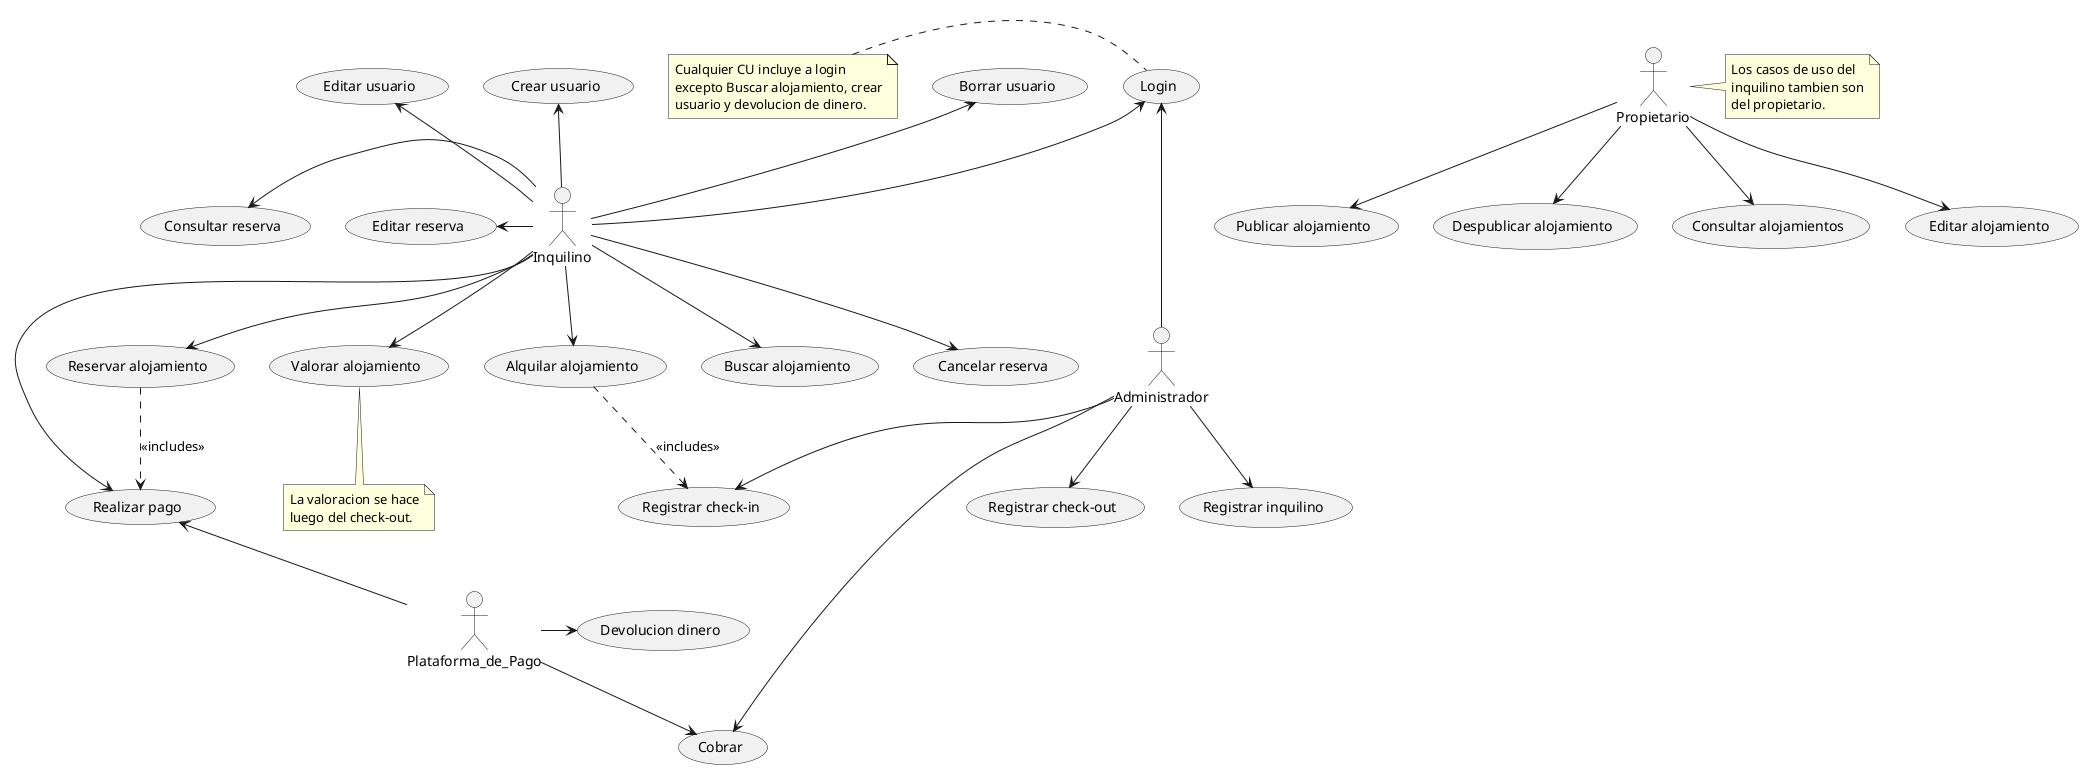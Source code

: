 @startuml Diagrama_CU
actor Inquilino
Inquilino -up-> (Crear usuario)
Inquilino -up-> (Editar usuario)
Inquilino -up-> (Borrar usuario)
Inquilino -up-> (Login)
Inquilino -left-> (Consultar reserva)
Inquilino -left-> (Editar reserva)
Inquilino -down-> (Valorar alojamiento)
Inquilino -down-> (Buscar alojamiento)
Inquilino -down-> (Alquilar alojamiento)
Inquilino -down-> (Reservar alojamiento)
Inquilino -right-> (Realizar pago)
Inquilino --> (Cancelar reserva)

(Alquilar alojamiento) ..> (Registrar check-in) : <<includes>>
(Reservar alojamiento) ..> (Realizar pago): <<includes>>

actor Propietario
Propietario --> (Publicar alojamiento)
Propietario --> (Despublicar alojamiento)
Propietario --> (Consultar alojamientos)
Propietario --> (Editar alojamiento)

actor Administrador
Administrador --> (Registrar check-in)
Administrador --> (Registrar check-out)
Administrador --> (Registrar inquilino)
Administrador --> (Cobrar)
Administrador -up-> (Login)

actor Plataforma_de_Pago
Plataforma_de_Pago -up-> (Realizar pago)
Plataforma_de_Pago -right-> (Devolucion dinero)
Plataforma_de_Pago --> (Cobrar)

note right of (Propietario)
  Los casos de uso del
  inquilino tambien son
  del propietario. 
end note

note bottom of (Valorar alojamiento)
  La valoracion se hace
  luego del check-out.
end note

note left of (Login)
  Cualquier CU incluye a login
  excepto Buscar alojamiento, crear
  usuario y devolucion de dinero.
end note

@enduml